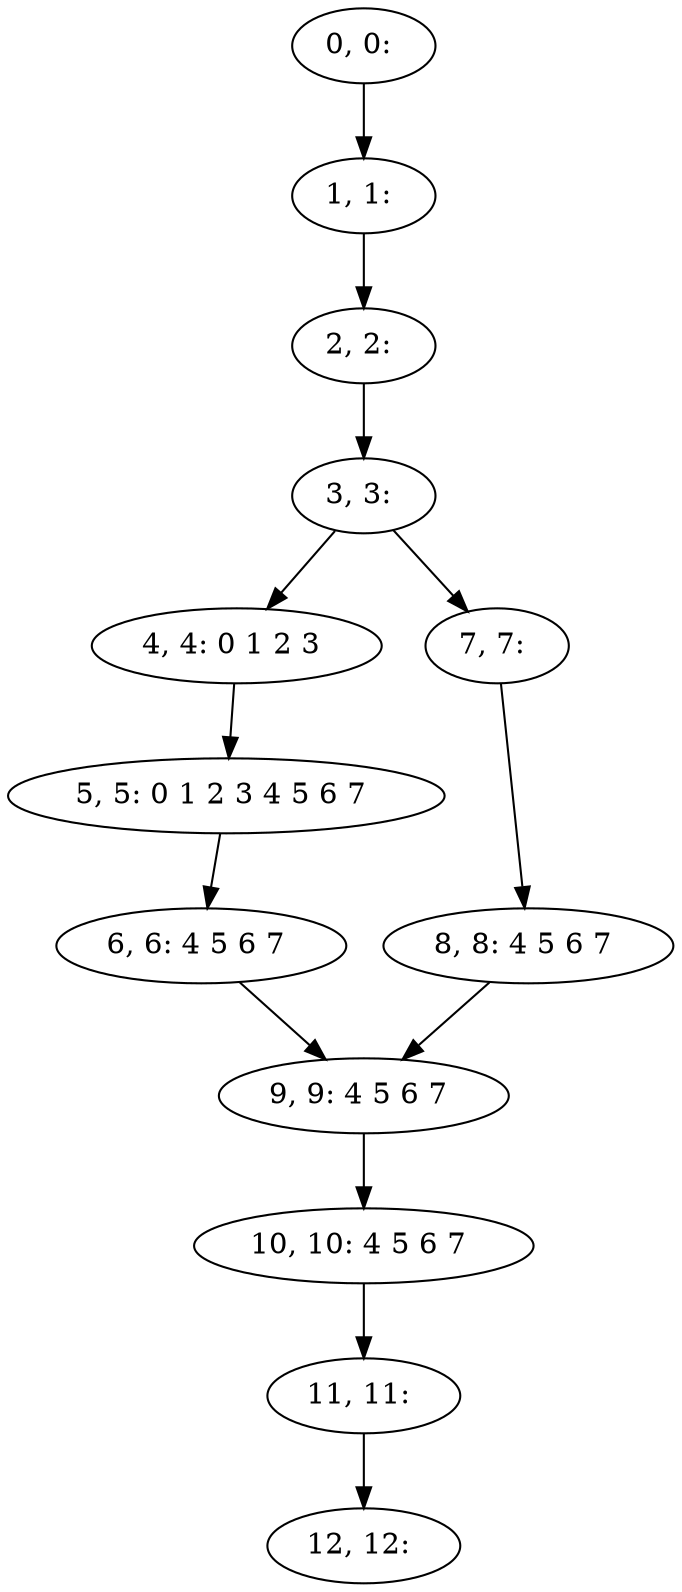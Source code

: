 digraph G {
0[label="0, 0: "];
1[label="1, 1: "];
2[label="2, 2: "];
3[label="3, 3: "];
4[label="4, 4: 0 1 2 3 "];
5[label="5, 5: 0 1 2 3 4 5 6 7 "];
6[label="6, 6: 4 5 6 7 "];
7[label="7, 7: "];
8[label="8, 8: 4 5 6 7 "];
9[label="9, 9: 4 5 6 7 "];
10[label="10, 10: 4 5 6 7 "];
11[label="11, 11: "];
12[label="12, 12: "];
0->1 ;
1->2 ;
2->3 ;
3->4 ;
3->7 ;
4->5 ;
5->6 ;
6->9 ;
7->8 ;
8->9 ;
9->10 ;
10->11 ;
11->12 ;
}
